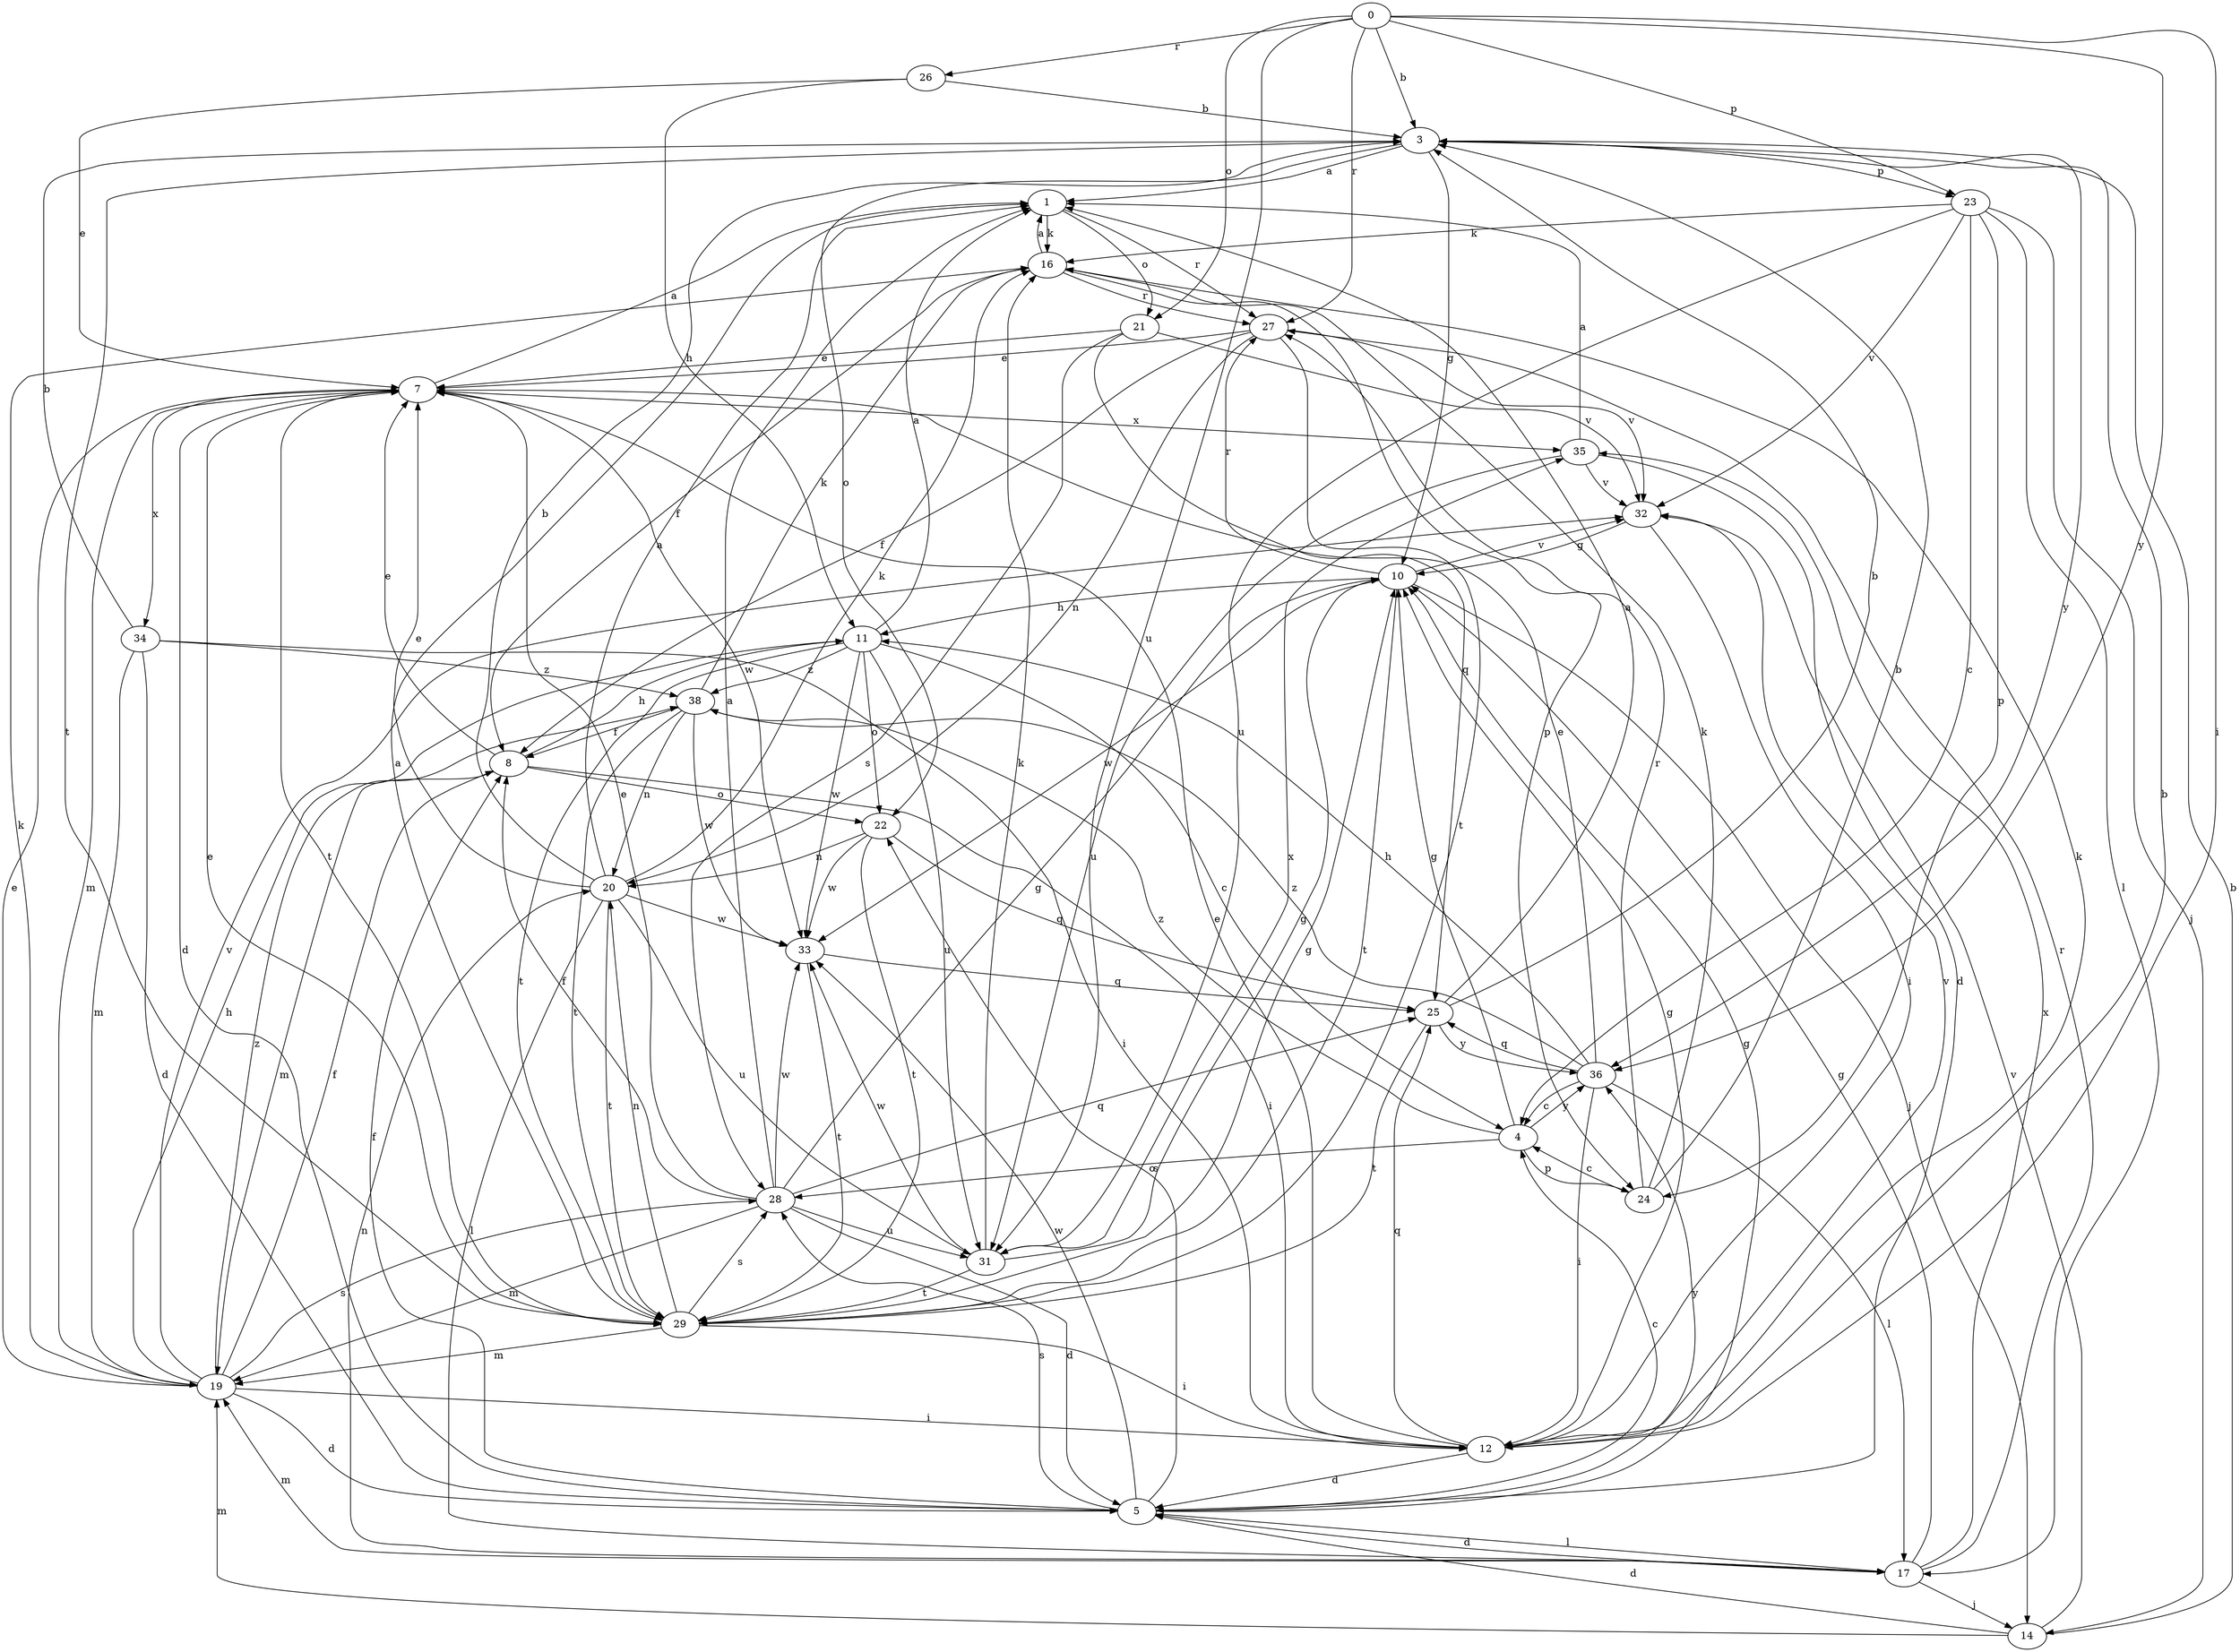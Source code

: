 strict digraph  {
0;
1;
3;
4;
5;
7;
8;
10;
11;
12;
14;
16;
17;
19;
20;
21;
22;
23;
24;
25;
26;
27;
28;
29;
31;
32;
33;
34;
35;
36;
38;
0 -> 3  [label=b];
0 -> 12  [label=i];
0 -> 21  [label=o];
0 -> 23  [label=p];
0 -> 26  [label=r];
0 -> 27  [label=r];
0 -> 31  [label=u];
0 -> 36  [label=y];
1 -> 16  [label=k];
1 -> 21  [label=o];
1 -> 27  [label=r];
3 -> 1  [label=a];
3 -> 10  [label=g];
3 -> 22  [label=o];
3 -> 23  [label=p];
3 -> 29  [label=t];
3 -> 36  [label=y];
4 -> 10  [label=g];
4 -> 24  [label=p];
4 -> 28  [label=s];
4 -> 36  [label=y];
4 -> 38  [label=z];
5 -> 4  [label=c];
5 -> 8  [label=f];
5 -> 10  [label=g];
5 -> 17  [label=l];
5 -> 22  [label=o];
5 -> 28  [label=s];
5 -> 33  [label=w];
5 -> 36  [label=y];
7 -> 1  [label=a];
7 -> 5  [label=d];
7 -> 19  [label=m];
7 -> 29  [label=t];
7 -> 33  [label=w];
7 -> 34  [label=x];
7 -> 35  [label=x];
8 -> 7  [label=e];
8 -> 11  [label=h];
8 -> 12  [label=i];
8 -> 19  [label=m];
8 -> 22  [label=o];
10 -> 11  [label=h];
10 -> 14  [label=j];
10 -> 27  [label=r];
10 -> 29  [label=t];
10 -> 32  [label=v];
10 -> 33  [label=w];
11 -> 1  [label=a];
11 -> 4  [label=c];
11 -> 22  [label=o];
11 -> 29  [label=t];
11 -> 31  [label=u];
11 -> 33  [label=w];
11 -> 38  [label=z];
12 -> 3  [label=b];
12 -> 5  [label=d];
12 -> 7  [label=e];
12 -> 10  [label=g];
12 -> 16  [label=k];
12 -> 25  [label=q];
12 -> 32  [label=v];
14 -> 3  [label=b];
14 -> 5  [label=d];
14 -> 19  [label=m];
14 -> 32  [label=v];
16 -> 1  [label=a];
16 -> 8  [label=f];
16 -> 24  [label=p];
16 -> 27  [label=r];
17 -> 5  [label=d];
17 -> 10  [label=g];
17 -> 14  [label=j];
17 -> 19  [label=m];
17 -> 20  [label=n];
17 -> 27  [label=r];
17 -> 35  [label=x];
19 -> 5  [label=d];
19 -> 7  [label=e];
19 -> 8  [label=f];
19 -> 11  [label=h];
19 -> 12  [label=i];
19 -> 16  [label=k];
19 -> 28  [label=s];
19 -> 32  [label=v];
19 -> 38  [label=z];
20 -> 1  [label=a];
20 -> 3  [label=b];
20 -> 7  [label=e];
20 -> 16  [label=k];
20 -> 17  [label=l];
20 -> 29  [label=t];
20 -> 31  [label=u];
20 -> 33  [label=w];
21 -> 7  [label=e];
21 -> 25  [label=q];
21 -> 28  [label=s];
21 -> 32  [label=v];
22 -> 20  [label=n];
22 -> 25  [label=q];
22 -> 29  [label=t];
22 -> 33  [label=w];
23 -> 4  [label=c];
23 -> 14  [label=j];
23 -> 16  [label=k];
23 -> 17  [label=l];
23 -> 24  [label=p];
23 -> 31  [label=u];
23 -> 32  [label=v];
24 -> 3  [label=b];
24 -> 4  [label=c];
24 -> 16  [label=k];
24 -> 27  [label=r];
25 -> 1  [label=a];
25 -> 3  [label=b];
25 -> 29  [label=t];
25 -> 36  [label=y];
26 -> 3  [label=b];
26 -> 7  [label=e];
26 -> 11  [label=h];
27 -> 7  [label=e];
27 -> 8  [label=f];
27 -> 20  [label=n];
27 -> 29  [label=t];
27 -> 32  [label=v];
28 -> 1  [label=a];
28 -> 5  [label=d];
28 -> 7  [label=e];
28 -> 8  [label=f];
28 -> 10  [label=g];
28 -> 19  [label=m];
28 -> 25  [label=q];
28 -> 31  [label=u];
28 -> 33  [label=w];
29 -> 1  [label=a];
29 -> 7  [label=e];
29 -> 10  [label=g];
29 -> 12  [label=i];
29 -> 19  [label=m];
29 -> 20  [label=n];
29 -> 28  [label=s];
31 -> 10  [label=g];
31 -> 16  [label=k];
31 -> 29  [label=t];
31 -> 33  [label=w];
31 -> 35  [label=x];
32 -> 10  [label=g];
32 -> 12  [label=i];
33 -> 25  [label=q];
33 -> 29  [label=t];
34 -> 3  [label=b];
34 -> 5  [label=d];
34 -> 12  [label=i];
34 -> 19  [label=m];
34 -> 38  [label=z];
35 -> 1  [label=a];
35 -> 5  [label=d];
35 -> 31  [label=u];
35 -> 32  [label=v];
36 -> 4  [label=c];
36 -> 7  [label=e];
36 -> 11  [label=h];
36 -> 12  [label=i];
36 -> 17  [label=l];
36 -> 25  [label=q];
36 -> 38  [label=z];
38 -> 8  [label=f];
38 -> 16  [label=k];
38 -> 20  [label=n];
38 -> 29  [label=t];
38 -> 33  [label=w];
}
